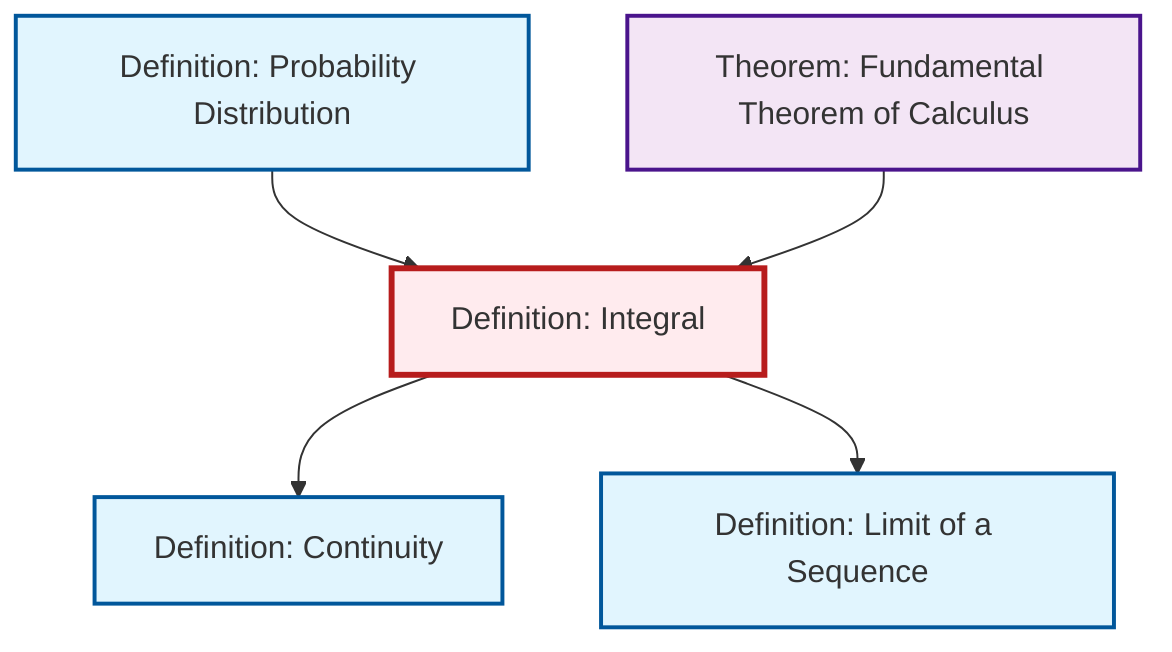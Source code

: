 graph TD
    classDef definition fill:#e1f5fe,stroke:#01579b,stroke-width:2px
    classDef theorem fill:#f3e5f5,stroke:#4a148c,stroke-width:2px
    classDef axiom fill:#fff3e0,stroke:#e65100,stroke-width:2px
    classDef example fill:#e8f5e9,stroke:#1b5e20,stroke-width:2px
    classDef current fill:#ffebee,stroke:#b71c1c,stroke-width:3px
    thm-fundamental-calculus["Theorem: Fundamental Theorem of Calculus"]:::theorem
    def-probability-distribution["Definition: Probability Distribution"]:::definition
    def-continuity["Definition: Continuity"]:::definition
    def-integral["Definition: Integral"]:::definition
    def-limit["Definition: Limit of a Sequence"]:::definition
    def-probability-distribution --> def-integral
    thm-fundamental-calculus --> def-integral
    def-integral --> def-continuity
    def-integral --> def-limit
    class def-integral current
